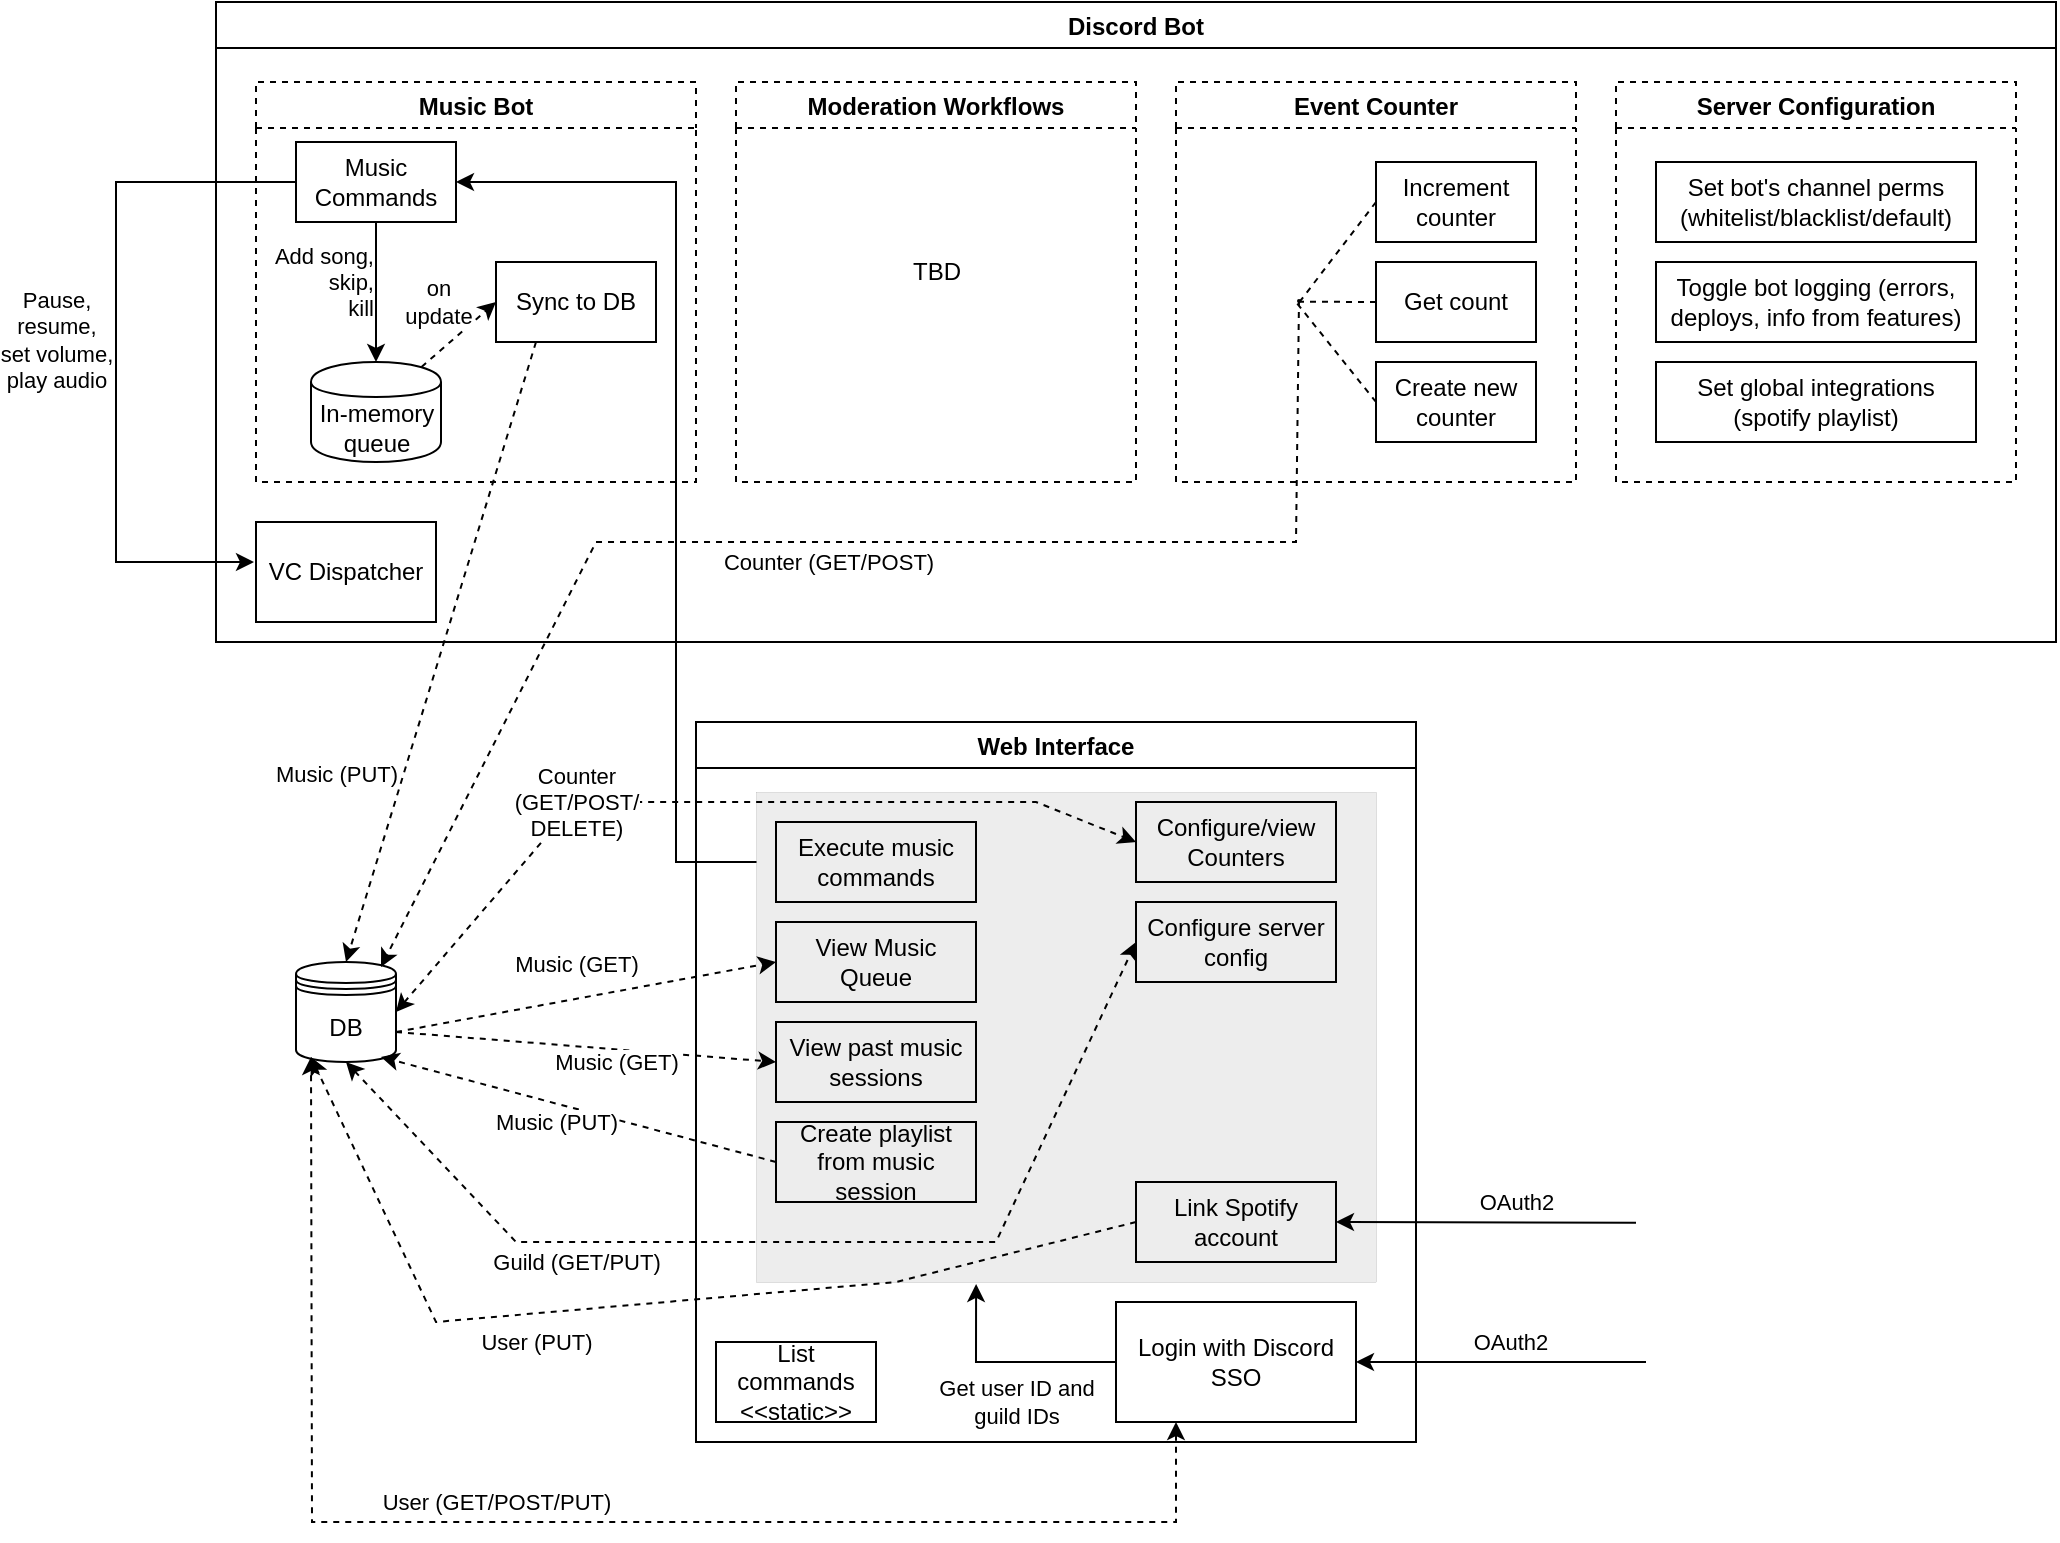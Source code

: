 <mxfile version="20.2.0" type="github">
  <diagram id="N9xPI-fTooEz0Rg_5kH3" name="Page-1">
    <mxGraphModel dx="1185" dy="658" grid="1" gridSize="10" guides="1" tooltips="1" connect="1" arrows="1" fold="1" page="1" pageScale="1" pageWidth="1100" pageHeight="850" math="0" shadow="0">
      <root>
        <mxCell id="0" />
        <mxCell id="1" parent="0" />
        <mxCell id="XL8QMf_2bZI47EtoBm4p-1" value="DB" style="shape=datastore;whiteSpace=wrap;html=1;" vertex="1" parent="1">
          <mxGeometry x="160" y="520" width="50" height="50" as="geometry" />
        </mxCell>
        <mxCell id="XL8QMf_2bZI47EtoBm4p-6" value="Discord Bot" style="swimlane;fontColor=#000000;strokeColor=#000000;fillColor=none;" vertex="1" parent="1">
          <mxGeometry x="120" y="40" width="920" height="320" as="geometry">
            <mxRectangle x="160" y="40" width="110" height="30" as="alternateBounds" />
          </mxGeometry>
        </mxCell>
        <mxCell id="XL8QMf_2bZI47EtoBm4p-15" value="Music Bot" style="swimlane;fontColor=#000000;strokeColor=#000000;fillColor=none;dashed=1;" vertex="1" parent="XL8QMf_2bZI47EtoBm4p-6">
          <mxGeometry x="20" y="40" width="220" height="200" as="geometry" />
        </mxCell>
        <mxCell id="XL8QMf_2bZI47EtoBm4p-47" value="Add song, &lt;br&gt;skip, &lt;br&gt;kill" style="edgeStyle=orthogonalEdgeStyle;rounded=0;orthogonalLoop=1;jettySize=auto;html=1;exitX=0.5;exitY=1;exitDx=0;exitDy=0;entryX=0.5;entryY=0;entryDx=0;entryDy=0;fontColor=#000000;align=right;" edge="1" parent="XL8QMf_2bZI47EtoBm4p-15" source="XL8QMf_2bZI47EtoBm4p-34" target="XL8QMf_2bZI47EtoBm4p-35">
          <mxGeometry x="-0.143" relative="1" as="geometry">
            <mxPoint as="offset" />
          </mxGeometry>
        </mxCell>
        <mxCell id="XL8QMf_2bZI47EtoBm4p-34" value="Music Commands" style="rounded=0;whiteSpace=wrap;html=1;fontColor=#000000;strokeColor=#000000;fillColor=none;" vertex="1" parent="XL8QMf_2bZI47EtoBm4p-15">
          <mxGeometry x="20" y="30" width="80" height="40" as="geometry" />
        </mxCell>
        <mxCell id="XL8QMf_2bZI47EtoBm4p-48" style="rounded=0;orthogonalLoop=1;jettySize=auto;html=1;exitX=0.85;exitY=0.05;exitDx=0;exitDy=0;exitPerimeter=0;entryX=0;entryY=0.5;entryDx=0;entryDy=0;fontColor=#000000;dashed=1;" edge="1" parent="XL8QMf_2bZI47EtoBm4p-15" source="XL8QMf_2bZI47EtoBm4p-35" target="XL8QMf_2bZI47EtoBm4p-36">
          <mxGeometry relative="1" as="geometry" />
        </mxCell>
        <mxCell id="XL8QMf_2bZI47EtoBm4p-80" value="on&lt;br&gt;update" style="edgeLabel;html=1;align=center;verticalAlign=middle;resizable=0;points=[];fontColor=#000000;" vertex="1" connectable="0" parent="XL8QMf_2bZI47EtoBm4p-48">
          <mxGeometry x="-0.106" relative="1" as="geometry">
            <mxPoint x="-9" y="-18" as="offset" />
          </mxGeometry>
        </mxCell>
        <mxCell id="XL8QMf_2bZI47EtoBm4p-35" value="In-memory queue" style="shape=cylinder;whiteSpace=wrap;html=1;boundedLbl=1;backgroundOutline=1;fontColor=#000000;strokeColor=#000000;fillColor=none;" vertex="1" parent="XL8QMf_2bZI47EtoBm4p-15">
          <mxGeometry x="27.5" y="140" width="65" height="50" as="geometry" />
        </mxCell>
        <mxCell id="XL8QMf_2bZI47EtoBm4p-36" value="Sync to DB" style="rounded=0;whiteSpace=wrap;html=1;fontColor=#000000;strokeColor=#000000;fillColor=none;" vertex="1" parent="XL8QMf_2bZI47EtoBm4p-15">
          <mxGeometry x="120" y="90" width="80" height="40" as="geometry" />
        </mxCell>
        <mxCell id="XL8QMf_2bZI47EtoBm4p-16" value="Event Counter" style="swimlane;dashed=1;fontColor=#000000;strokeColor=#000000;fillColor=none;" vertex="1" parent="XL8QMf_2bZI47EtoBm4p-6">
          <mxGeometry x="480" y="40" width="200" height="200" as="geometry" />
        </mxCell>
        <mxCell id="XL8QMf_2bZI47EtoBm4p-71" style="edgeStyle=none;rounded=0;orthogonalLoop=1;jettySize=auto;html=1;exitX=0;exitY=0.5;exitDx=0;exitDy=0;entryX=1;entryY=1;entryDx=0;entryDy=0;dashed=1;fontColor=#000000;endArrow=none;endFill=0;" edge="1" parent="XL8QMf_2bZI47EtoBm4p-16" source="XL8QMf_2bZI47EtoBm4p-66" target="XL8QMf_2bZI47EtoBm4p-70">
          <mxGeometry relative="1" as="geometry" />
        </mxCell>
        <mxCell id="XL8QMf_2bZI47EtoBm4p-66" value="Increment counter" style="rounded=0;whiteSpace=wrap;html=1;fontColor=#000000;strokeColor=#000000;fillColor=none;" vertex="1" parent="XL8QMf_2bZI47EtoBm4p-16">
          <mxGeometry x="100" y="40" width="80" height="40" as="geometry" />
        </mxCell>
        <mxCell id="XL8QMf_2bZI47EtoBm4p-72" style="edgeStyle=none;rounded=0;orthogonalLoop=1;jettySize=auto;html=1;exitX=0;exitY=0.5;exitDx=0;exitDy=0;entryX=0;entryY=1;entryDx=0;entryDy=0;dashed=1;fontColor=#000000;endArrow=none;endFill=0;" edge="1" parent="XL8QMf_2bZI47EtoBm4p-16" source="XL8QMf_2bZI47EtoBm4p-67" target="XL8QMf_2bZI47EtoBm4p-70">
          <mxGeometry relative="1" as="geometry" />
        </mxCell>
        <mxCell id="XL8QMf_2bZI47EtoBm4p-67" value="Get count" style="rounded=0;whiteSpace=wrap;html=1;fontColor=#000000;strokeColor=#000000;fillColor=none;" vertex="1" parent="XL8QMf_2bZI47EtoBm4p-16">
          <mxGeometry x="100" y="90" width="80" height="40" as="geometry" />
        </mxCell>
        <mxCell id="XL8QMf_2bZI47EtoBm4p-68" value="Create new counter" style="rounded=0;whiteSpace=wrap;html=1;fontColor=#000000;strokeColor=#000000;fillColor=none;" vertex="1" parent="XL8QMf_2bZI47EtoBm4p-16">
          <mxGeometry x="100" y="140" width="80" height="40" as="geometry" />
        </mxCell>
        <mxCell id="XL8QMf_2bZI47EtoBm4p-70" value="" style="ellipse;whiteSpace=wrap;html=1;aspect=fixed;fontColor=#000000;strokeColor=#000000;fillColor=none;" vertex="1" parent="XL8QMf_2bZI47EtoBm4p-16">
          <mxGeometry x="61" y="109" width="1" height="1" as="geometry" />
        </mxCell>
        <mxCell id="XL8QMf_2bZI47EtoBm4p-17" value="Moderation Workflows" style="swimlane;dashed=1;fontColor=#000000;strokeColor=#000000;fillColor=none;" vertex="1" parent="XL8QMf_2bZI47EtoBm4p-6">
          <mxGeometry x="260" y="40" width="200" height="200" as="geometry" />
        </mxCell>
        <mxCell id="XL8QMf_2bZI47EtoBm4p-100" value="TBD" style="text;html=1;align=center;verticalAlign=middle;resizable=0;points=[];autosize=1;strokeColor=none;fillColor=none;fontColor=#000000;" vertex="1" parent="XL8QMf_2bZI47EtoBm4p-17">
          <mxGeometry x="75" y="80" width="50" height="30" as="geometry" />
        </mxCell>
        <mxCell id="XL8QMf_2bZI47EtoBm4p-20" value="Server Configuration" style="swimlane;dashed=1;fontColor=#000000;strokeColor=#000000;fillColor=none;" vertex="1" parent="XL8QMf_2bZI47EtoBm4p-6">
          <mxGeometry x="700" y="40" width="200" height="200" as="geometry" />
        </mxCell>
        <mxCell id="XL8QMf_2bZI47EtoBm4p-37" value="Set bot&#39;s channel perms (whitelist/blacklist/default)" style="rounded=0;whiteSpace=wrap;html=1;fontColor=#000000;strokeColor=#000000;fillColor=none;" vertex="1" parent="XL8QMf_2bZI47EtoBm4p-20">
          <mxGeometry x="20" y="40" width="160" height="40" as="geometry" />
        </mxCell>
        <mxCell id="XL8QMf_2bZI47EtoBm4p-38" value="Toggle bot logging (errors, deploys, info from features)" style="rounded=0;whiteSpace=wrap;html=1;fontColor=#000000;strokeColor=#000000;fillColor=none;" vertex="1" parent="XL8QMf_2bZI47EtoBm4p-20">
          <mxGeometry x="20" y="90" width="160" height="40" as="geometry" />
        </mxCell>
        <mxCell id="XL8QMf_2bZI47EtoBm4p-39" value="Set global integrations (spotify playlist)" style="rounded=0;whiteSpace=wrap;html=1;fontColor=#000000;strokeColor=#000000;fillColor=none;" vertex="1" parent="XL8QMf_2bZI47EtoBm4p-20">
          <mxGeometry x="20" y="140" width="160" height="40" as="geometry" />
        </mxCell>
        <mxCell id="XL8QMf_2bZI47EtoBm4p-43" value="VC Dispatcher" style="rounded=0;whiteSpace=wrap;html=1;fontColor=#000000;strokeColor=#000000;fillColor=none;" vertex="1" parent="XL8QMf_2bZI47EtoBm4p-6">
          <mxGeometry x="20" y="260" width="90" height="50" as="geometry" />
        </mxCell>
        <mxCell id="XL8QMf_2bZI47EtoBm4p-44" style="edgeStyle=orthogonalEdgeStyle;rounded=0;orthogonalLoop=1;jettySize=auto;html=1;exitX=0;exitY=0.25;exitDx=0;exitDy=0;fontColor=#000000;" edge="1" parent="XL8QMf_2bZI47EtoBm4p-6" source="XL8QMf_2bZI47EtoBm4p-34">
          <mxGeometry relative="1" as="geometry">
            <mxPoint x="19" y="280" as="targetPoint" />
            <Array as="points">
              <mxPoint x="40" y="90" />
              <mxPoint x="-50" y="90" />
              <mxPoint x="-50" y="280" />
              <mxPoint x="19" y="280" />
            </Array>
          </mxGeometry>
        </mxCell>
        <mxCell id="XL8QMf_2bZI47EtoBm4p-45" value="Pause, &lt;br&gt;resume, &lt;br&gt;set volume,&lt;br&gt;play audio" style="edgeLabel;html=1;align=center;verticalAlign=middle;resizable=0;points=[];fontColor=#000000;" vertex="1" connectable="0" parent="XL8QMf_2bZI47EtoBm4p-44">
          <mxGeometry x="0.07" y="5" relative="1" as="geometry">
            <mxPoint x="-35" y="-13" as="offset" />
          </mxGeometry>
        </mxCell>
        <mxCell id="XL8QMf_2bZI47EtoBm4p-54" style="edgeStyle=none;rounded=0;orthogonalLoop=1;jettySize=auto;html=1;exitX=0;exitY=0.5;exitDx=0;exitDy=0;entryX=1;entryY=0.5;entryDx=0;entryDy=0;fontColor=#000000;" edge="1" parent="1" source="XL8QMf_2bZI47EtoBm4p-21" target="XL8QMf_2bZI47EtoBm4p-53">
          <mxGeometry relative="1" as="geometry" />
        </mxCell>
        <mxCell id="XL8QMf_2bZI47EtoBm4p-55" value="OAuth2" style="edgeLabel;html=1;align=center;verticalAlign=middle;resizable=0;points=[];fontColor=#000000;" vertex="1" connectable="0" parent="XL8QMf_2bZI47EtoBm4p-54">
          <mxGeometry x="-0.508" y="2" relative="1" as="geometry">
            <mxPoint x="-33" y="-12" as="offset" />
          </mxGeometry>
        </mxCell>
        <mxCell id="XL8QMf_2bZI47EtoBm4p-21" value="" style="shape=image;html=1;verticalAlign=top;verticalLabelPosition=bottom;labelBackgroundColor=#ffffff;imageAspect=0;aspect=fixed;image=https://cdn1.iconfinder.com/data/icons/unicons-line-vol-3/24/discord-128.png;fontColor=#000000;strokeColor=#000000;fillColor=none;" vertex="1" parent="1">
          <mxGeometry x="835" y="690" width="60" height="60" as="geometry" />
        </mxCell>
        <mxCell id="XL8QMf_2bZI47EtoBm4p-33" value="" style="shape=image;html=1;verticalAlign=top;verticalLabelPosition=bottom;labelBackgroundColor=#ffffff;imageAspect=0;aspect=fixed;image=https://cdn3.iconfinder.com/data/icons/social-media-2068/64/_spotify-128.png;fontColor=#000000;strokeColor=#000000;fillColor=none;" vertex="1" parent="1">
          <mxGeometry x="840" y="620" width="50" height="50" as="geometry" />
        </mxCell>
        <mxCell id="XL8QMf_2bZI47EtoBm4p-49" style="edgeStyle=none;rounded=0;orthogonalLoop=1;jettySize=auto;html=1;exitX=0.25;exitY=1;exitDx=0;exitDy=0;entryX=0.5;entryY=0;entryDx=0;entryDy=0;dashed=1;fontColor=#000000;" edge="1" parent="1" source="XL8QMf_2bZI47EtoBm4p-36" target="XL8QMf_2bZI47EtoBm4p-1">
          <mxGeometry relative="1" as="geometry" />
        </mxCell>
        <mxCell id="XL8QMf_2bZI47EtoBm4p-75" value="Music (PUT)" style="edgeLabel;html=1;align=center;verticalAlign=middle;resizable=0;points=[];fontColor=#000000;" vertex="1" connectable="0" parent="XL8QMf_2bZI47EtoBm4p-49">
          <mxGeometry x="0.433" relative="1" as="geometry">
            <mxPoint x="-32" y="-7" as="offset" />
          </mxGeometry>
        </mxCell>
        <mxCell id="XL8QMf_2bZI47EtoBm4p-58" style="edgeStyle=none;rounded=0;orthogonalLoop=1;jettySize=auto;html=1;exitX=0;exitY=0.5;exitDx=0;exitDy=0;entryX=1;entryY=0.5;entryDx=0;entryDy=0;fontColor=#000000;" edge="1" parent="1" source="XL8QMf_2bZI47EtoBm4p-52" target="XL8QMf_2bZI47EtoBm4p-34">
          <mxGeometry relative="1" as="geometry">
            <Array as="points">
              <mxPoint x="350" y="470" />
              <mxPoint x="350" y="130" />
            </Array>
          </mxGeometry>
        </mxCell>
        <mxCell id="XL8QMf_2bZI47EtoBm4p-73" style="edgeStyle=none;rounded=0;orthogonalLoop=1;jettySize=auto;html=1;exitX=0;exitY=0.5;exitDx=0;exitDy=0;dashed=1;fontColor=#000000;endArrow=none;endFill=0;" edge="1" parent="1" source="XL8QMf_2bZI47EtoBm4p-68">
          <mxGeometry relative="1" as="geometry">
            <mxPoint x="660" y="190" as="targetPoint" />
          </mxGeometry>
        </mxCell>
        <mxCell id="XL8QMf_2bZI47EtoBm4p-74" style="edgeStyle=none;rounded=0;orthogonalLoop=1;jettySize=auto;html=1;exitX=0.5;exitY=0;exitDx=0;exitDy=0;dashed=1;fontColor=#000000;endArrow=classic;endFill=1;entryX=0.85;entryY=0.05;entryDx=0;entryDy=0;entryPerimeter=0;" edge="1" parent="1" source="XL8QMf_2bZI47EtoBm4p-70" target="XL8QMf_2bZI47EtoBm4p-1">
          <mxGeometry relative="1" as="geometry">
            <mxPoint x="330" y="370" as="targetPoint" />
            <Array as="points">
              <mxPoint x="660" y="310" />
              <mxPoint x="310" y="310" />
            </Array>
          </mxGeometry>
        </mxCell>
        <mxCell id="XL8QMf_2bZI47EtoBm4p-76" value="Counter (GET/POST)" style="edgeLabel;html=1;align=center;verticalAlign=middle;resizable=0;points=[];fontColor=#000000;" vertex="1" connectable="0" parent="XL8QMf_2bZI47EtoBm4p-74">
          <mxGeometry x="0.002" y="-3" relative="1" as="geometry">
            <mxPoint y="13" as="offset" />
          </mxGeometry>
        </mxCell>
        <mxCell id="XL8QMf_2bZI47EtoBm4p-32" value="Web Interface" style="swimlane;fontColor=#000000;strokeColor=#000000;fillColor=none;" vertex="1" parent="1">
          <mxGeometry x="360" y="400" width="360" height="360" as="geometry" />
        </mxCell>
        <mxCell id="XL8QMf_2bZI47EtoBm4p-86" value="" style="rounded=0;whiteSpace=wrap;html=1;fontColor=#000000;strokeColor=#000000;fillColor=#EDEDED;strokeWidth=0;" vertex="1" parent="XL8QMf_2bZI47EtoBm4p-32">
          <mxGeometry x="30" y="35" width="310" height="245" as="geometry" />
        </mxCell>
        <mxCell id="XL8QMf_2bZI47EtoBm4p-40" value="List commands&lt;br&gt;&amp;lt;&amp;lt;static&amp;gt;&amp;gt;" style="rounded=0;whiteSpace=wrap;html=1;fontColor=#000000;strokeColor=#000000;fillColor=none;align=center;" vertex="1" parent="XL8QMf_2bZI47EtoBm4p-32">
          <mxGeometry x="10" y="310" width="80" height="40" as="geometry" />
        </mxCell>
        <mxCell id="XL8QMf_2bZI47EtoBm4p-50" value="View Music Queue" style="rounded=0;whiteSpace=wrap;html=1;fontColor=#000000;strokeColor=#000000;fillColor=none;" vertex="1" parent="XL8QMf_2bZI47EtoBm4p-32">
          <mxGeometry x="40" y="100" width="100" height="40" as="geometry" />
        </mxCell>
        <mxCell id="XL8QMf_2bZI47EtoBm4p-52" value="Execute music commands" style="rounded=0;whiteSpace=wrap;html=1;fontColor=#000000;strokeColor=#000000;fillColor=none;" vertex="1" parent="XL8QMf_2bZI47EtoBm4p-32">
          <mxGeometry x="40" y="50" width="100" height="40" as="geometry" />
        </mxCell>
        <mxCell id="XL8QMf_2bZI47EtoBm4p-87" style="edgeStyle=none;rounded=0;orthogonalLoop=1;jettySize=auto;html=1;exitX=0;exitY=0.5;exitDx=0;exitDy=0;entryX=0.355;entryY=1.004;entryDx=0;entryDy=0;entryPerimeter=0;fontColor=#000000;endArrow=classic;endFill=1;" edge="1" parent="XL8QMf_2bZI47EtoBm4p-32" source="XL8QMf_2bZI47EtoBm4p-53" target="XL8QMf_2bZI47EtoBm4p-86">
          <mxGeometry relative="1" as="geometry">
            <Array as="points">
              <mxPoint x="140" y="320" />
            </Array>
          </mxGeometry>
        </mxCell>
        <mxCell id="XL8QMf_2bZI47EtoBm4p-88" value="Get user ID and &lt;br&gt;guild IDs" style="edgeLabel;html=1;align=center;verticalAlign=middle;resizable=0;points=[];fontColor=#000000;" vertex="1" connectable="0" parent="XL8QMf_2bZI47EtoBm4p-87">
          <mxGeometry x="-0.046" y="-1" relative="1" as="geometry">
            <mxPoint x="2" y="21" as="offset" />
          </mxGeometry>
        </mxCell>
        <mxCell id="XL8QMf_2bZI47EtoBm4p-53" value="Login with Discord SSO" style="rounded=0;whiteSpace=wrap;html=1;fontColor=#000000;strokeColor=#000000;fillColor=none;" vertex="1" parent="XL8QMf_2bZI47EtoBm4p-32">
          <mxGeometry x="210" y="290" width="120" height="60" as="geometry" />
        </mxCell>
        <mxCell id="XL8QMf_2bZI47EtoBm4p-63" value="Configure/view Counters" style="rounded=0;whiteSpace=wrap;html=1;fontColor=#000000;strokeColor=#000000;fillColor=none;" vertex="1" parent="XL8QMf_2bZI47EtoBm4p-32">
          <mxGeometry x="220" y="40" width="100" height="40" as="geometry" />
        </mxCell>
        <mxCell id="XL8QMf_2bZI47EtoBm4p-79" value="Create playlist from music session" style="rounded=0;whiteSpace=wrap;html=1;fontColor=#000000;strokeColor=#000000;fillColor=none;" vertex="1" parent="XL8QMf_2bZI47EtoBm4p-32">
          <mxGeometry x="40" y="200" width="100" height="40" as="geometry" />
        </mxCell>
        <mxCell id="XL8QMf_2bZI47EtoBm4p-81" value="View past music sessions" style="rounded=0;whiteSpace=wrap;html=1;fontColor=#000000;strokeColor=#000000;fillColor=none;" vertex="1" parent="XL8QMf_2bZI47EtoBm4p-32">
          <mxGeometry x="40" y="150" width="100" height="40" as="geometry" />
        </mxCell>
        <mxCell id="XL8QMf_2bZI47EtoBm4p-89" value="Configure server config" style="rounded=0;whiteSpace=wrap;html=1;fontColor=#000000;strokeColor=#000000;strokeWidth=1;fillColor=none;" vertex="1" parent="XL8QMf_2bZI47EtoBm4p-32">
          <mxGeometry x="220" y="90" width="100" height="40" as="geometry" />
        </mxCell>
        <mxCell id="XL8QMf_2bZI47EtoBm4p-94" value="Link Spotify account" style="rounded=0;whiteSpace=wrap;html=1;fontColor=#000000;strokeColor=#000000;strokeWidth=1;fillColor=none;" vertex="1" parent="XL8QMf_2bZI47EtoBm4p-32">
          <mxGeometry x="220" y="230" width="100" height="40" as="geometry" />
        </mxCell>
        <mxCell id="XL8QMf_2bZI47EtoBm4p-51" style="edgeStyle=none;rounded=0;orthogonalLoop=1;jettySize=auto;html=1;exitX=1;exitY=0.7;exitDx=0;exitDy=0;entryX=0;entryY=0.5;entryDx=0;entryDy=0;dashed=1;fontColor=#000000;" edge="1" parent="1" source="XL8QMf_2bZI47EtoBm4p-1" target="XL8QMf_2bZI47EtoBm4p-50">
          <mxGeometry relative="1" as="geometry" />
        </mxCell>
        <mxCell id="XL8QMf_2bZI47EtoBm4p-78" value="Music (GET)" style="edgeLabel;html=1;align=center;verticalAlign=middle;resizable=0;points=[];fontColor=#000000;" vertex="1" connectable="0" parent="XL8QMf_2bZI47EtoBm4p-51">
          <mxGeometry x="0.237" y="-2" relative="1" as="geometry">
            <mxPoint x="-28" y="-15" as="offset" />
          </mxGeometry>
        </mxCell>
        <mxCell id="XL8QMf_2bZI47EtoBm4p-82" value="Music (GET)" style="edgeStyle=none;rounded=0;orthogonalLoop=1;jettySize=auto;html=1;exitX=1;exitY=0.7;exitDx=0;exitDy=0;entryX=0;entryY=0.5;entryDx=0;entryDy=0;dashed=1;fontColor=#000000;endArrow=classic;endFill=1;" edge="1" parent="1" source="XL8QMf_2bZI47EtoBm4p-1" target="XL8QMf_2bZI47EtoBm4p-81">
          <mxGeometry x="0.163" y="-6" relative="1" as="geometry">
            <mxPoint as="offset" />
          </mxGeometry>
        </mxCell>
        <mxCell id="XL8QMf_2bZI47EtoBm4p-64" style="edgeStyle=none;rounded=0;orthogonalLoop=1;jettySize=auto;html=1;exitX=1;exitY=0.5;exitDx=0;exitDy=0;entryX=0;entryY=0.5;entryDx=0;entryDy=0;fontColor=#000000;dashed=1;startArrow=classic;startFill=1;" edge="1" parent="1" source="XL8QMf_2bZI47EtoBm4p-1" target="XL8QMf_2bZI47EtoBm4p-63">
          <mxGeometry relative="1" as="geometry">
            <Array as="points">
              <mxPoint x="300" y="440" />
              <mxPoint x="530" y="440" />
            </Array>
          </mxGeometry>
        </mxCell>
        <mxCell id="XL8QMf_2bZI47EtoBm4p-77" value="Counter &lt;br&gt;(GET/POST/&lt;br&gt;DELETE)" style="edgeLabel;html=1;align=center;verticalAlign=middle;resizable=0;points=[];fontColor=#000000;" vertex="1" connectable="0" parent="XL8QMf_2bZI47EtoBm4p-64">
          <mxGeometry x="-0.251" y="2" relative="1" as="geometry">
            <mxPoint x="-20" y="2" as="offset" />
          </mxGeometry>
        </mxCell>
        <mxCell id="XL8QMf_2bZI47EtoBm4p-83" value="Music (PUT)" style="edgeStyle=none;rounded=0;orthogonalLoop=1;jettySize=auto;html=1;exitX=0;exitY=0.5;exitDx=0;exitDy=0;entryX=0.85;entryY=0.95;entryDx=0;entryDy=0;entryPerimeter=0;dashed=1;fontColor=#000000;endArrow=classic;endFill=1;" edge="1" parent="1" source="XL8QMf_2bZI47EtoBm4p-79" target="XL8QMf_2bZI47EtoBm4p-1">
          <mxGeometry x="0.091" y="9" relative="1" as="geometry">
            <mxPoint as="offset" />
          </mxGeometry>
        </mxCell>
        <mxCell id="XL8QMf_2bZI47EtoBm4p-90" style="edgeStyle=none;rounded=0;orthogonalLoop=1;jettySize=auto;html=1;exitX=0.5;exitY=1;exitDx=0;exitDy=0;entryX=0;entryY=0.5;entryDx=0;entryDy=0;fontColor=#000000;startArrow=classic;startFill=1;endArrow=classic;endFill=1;dashed=1;" edge="1" parent="1" source="XL8QMf_2bZI47EtoBm4p-1" target="XL8QMf_2bZI47EtoBm4p-89">
          <mxGeometry relative="1" as="geometry">
            <Array as="points">
              <mxPoint x="270" y="660" />
              <mxPoint x="510" y="660" />
            </Array>
          </mxGeometry>
        </mxCell>
        <mxCell id="XL8QMf_2bZI47EtoBm4p-91" value="Guild (GET/PUT)" style="edgeLabel;html=1;align=center;verticalAlign=middle;resizable=0;points=[];fontColor=#000000;" vertex="1" connectable="0" parent="XL8QMf_2bZI47EtoBm4p-90">
          <mxGeometry x="-0.4" y="-1" relative="1" as="geometry">
            <mxPoint x="-5" y="9" as="offset" />
          </mxGeometry>
        </mxCell>
        <mxCell id="XL8QMf_2bZI47EtoBm4p-92" style="edgeStyle=none;rounded=0;orthogonalLoop=1;jettySize=auto;html=1;exitX=0.25;exitY=1;exitDx=0;exitDy=0;entryX=0.15;entryY=0.95;entryDx=0;entryDy=0;entryPerimeter=0;dashed=1;fontColor=#000000;startArrow=classic;startFill=1;endArrow=classic;endFill=1;" edge="1" parent="1" source="XL8QMf_2bZI47EtoBm4p-53" target="XL8QMf_2bZI47EtoBm4p-1">
          <mxGeometry relative="1" as="geometry">
            <Array as="points">
              <mxPoint x="600" y="800" />
              <mxPoint x="168" y="800" />
            </Array>
          </mxGeometry>
        </mxCell>
        <mxCell id="XL8QMf_2bZI47EtoBm4p-93" value="User (GET/POST/PUT)" style="edgeLabel;html=1;align=center;verticalAlign=middle;resizable=0;points=[];fontColor=#000000;" vertex="1" connectable="0" parent="XL8QMf_2bZI47EtoBm4p-92">
          <mxGeometry x="0.122" relative="1" as="geometry">
            <mxPoint x="11" y="-10" as="offset" />
          </mxGeometry>
        </mxCell>
        <mxCell id="XL8QMf_2bZI47EtoBm4p-96" value="OAuth2" style="edgeStyle=none;rounded=0;orthogonalLoop=1;jettySize=auto;html=1;exitX=1;exitY=0.5;exitDx=0;exitDy=0;fontColor=#000000;startArrow=classic;startFill=1;endArrow=none;endFill=0;" edge="1" parent="1" source="XL8QMf_2bZI47EtoBm4p-94">
          <mxGeometry x="0.2" y="10" relative="1" as="geometry">
            <mxPoint x="830" y="650.333" as="targetPoint" />
            <mxPoint as="offset" />
          </mxGeometry>
        </mxCell>
        <mxCell id="XL8QMf_2bZI47EtoBm4p-97" style="edgeStyle=none;rounded=0;orthogonalLoop=1;jettySize=auto;html=1;exitX=0;exitY=0.5;exitDx=0;exitDy=0;entryX=0.15;entryY=0.95;entryDx=0;entryDy=0;entryPerimeter=0;fontColor=#000000;startArrow=none;startFill=0;endArrow=classic;endFill=1;dashed=1;" edge="1" parent="1" source="XL8QMf_2bZI47EtoBm4p-94" target="XL8QMf_2bZI47EtoBm4p-1">
          <mxGeometry relative="1" as="geometry">
            <Array as="points">
              <mxPoint x="460" y="680" />
              <mxPoint x="230" y="700" />
            </Array>
          </mxGeometry>
        </mxCell>
        <mxCell id="XL8QMf_2bZI47EtoBm4p-98" value="User (PUT)" style="edgeLabel;html=1;align=center;verticalAlign=middle;resizable=0;points=[];fontColor=#000000;" vertex="1" connectable="0" parent="XL8QMf_2bZI47EtoBm4p-97">
          <mxGeometry x="0.263" y="3" relative="1" as="geometry">
            <mxPoint x="12" y="10" as="offset" />
          </mxGeometry>
        </mxCell>
      </root>
    </mxGraphModel>
  </diagram>
</mxfile>
